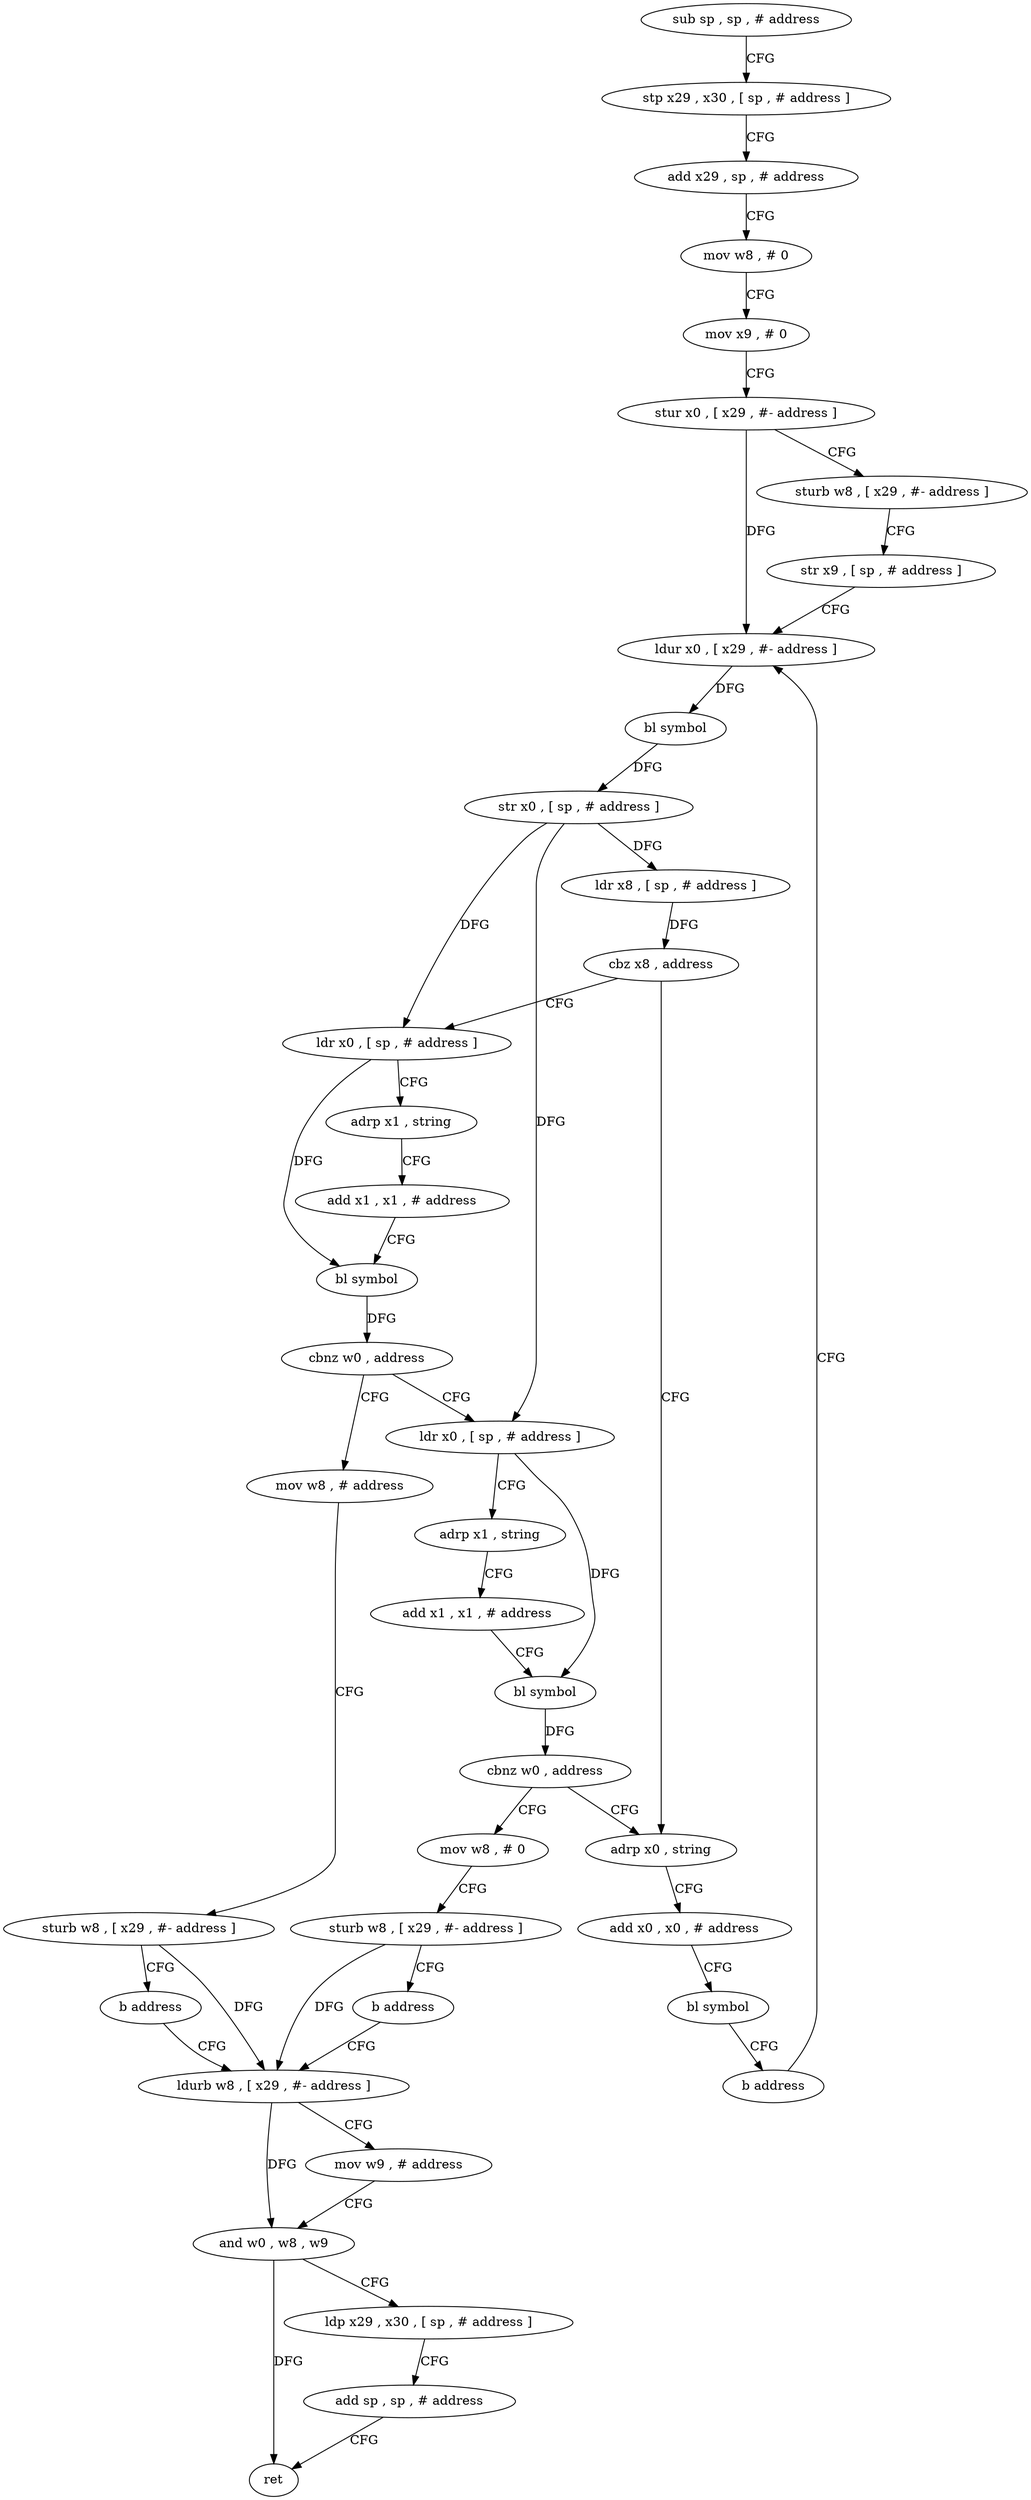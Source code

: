 digraph "func" {
"4215984" [label = "sub sp , sp , # address" ]
"4215988" [label = "stp x29 , x30 , [ sp , # address ]" ]
"4215992" [label = "add x29 , sp , # address" ]
"4215996" [label = "mov w8 , # 0" ]
"4216000" [label = "mov x9 , # 0" ]
"4216004" [label = "stur x0 , [ x29 , #- address ]" ]
"4216008" [label = "sturb w8 , [ x29 , #- address ]" ]
"4216012" [label = "str x9 , [ sp , # address ]" ]
"4216016" [label = "ldur x0 , [ x29 , #- address ]" ]
"4216100" [label = "adrp x0 , string" ]
"4216104" [label = "add x0 , x0 , # address" ]
"4216108" [label = "bl symbol" ]
"4216112" [label = "b address" ]
"4216036" [label = "ldr x0 , [ sp , # address ]" ]
"4216040" [label = "adrp x1 , string" ]
"4216044" [label = "add x1 , x1 , # address" ]
"4216048" [label = "bl symbol" ]
"4216052" [label = "cbnz w0 , address" ]
"4216068" [label = "ldr x0 , [ sp , # address ]" ]
"4216056" [label = "mov w8 , # address" ]
"4216020" [label = "bl symbol" ]
"4216024" [label = "str x0 , [ sp , # address ]" ]
"4216028" [label = "ldr x8 , [ sp , # address ]" ]
"4216032" [label = "cbz x8 , address" ]
"4216072" [label = "adrp x1 , string" ]
"4216076" [label = "add x1 , x1 , # address" ]
"4216080" [label = "bl symbol" ]
"4216084" [label = "cbnz w0 , address" ]
"4216088" [label = "mov w8 , # 0" ]
"4216060" [label = "sturb w8 , [ x29 , #- address ]" ]
"4216064" [label = "b address" ]
"4216116" [label = "ldurb w8 , [ x29 , #- address ]" ]
"4216092" [label = "sturb w8 , [ x29 , #- address ]" ]
"4216096" [label = "b address" ]
"4216120" [label = "mov w9 , # address" ]
"4216124" [label = "and w0 , w8 , w9" ]
"4216128" [label = "ldp x29 , x30 , [ sp , # address ]" ]
"4216132" [label = "add sp , sp , # address" ]
"4216136" [label = "ret" ]
"4215984" -> "4215988" [ label = "CFG" ]
"4215988" -> "4215992" [ label = "CFG" ]
"4215992" -> "4215996" [ label = "CFG" ]
"4215996" -> "4216000" [ label = "CFG" ]
"4216000" -> "4216004" [ label = "CFG" ]
"4216004" -> "4216008" [ label = "CFG" ]
"4216004" -> "4216016" [ label = "DFG" ]
"4216008" -> "4216012" [ label = "CFG" ]
"4216012" -> "4216016" [ label = "CFG" ]
"4216016" -> "4216020" [ label = "DFG" ]
"4216100" -> "4216104" [ label = "CFG" ]
"4216104" -> "4216108" [ label = "CFG" ]
"4216108" -> "4216112" [ label = "CFG" ]
"4216112" -> "4216016" [ label = "CFG" ]
"4216036" -> "4216040" [ label = "CFG" ]
"4216036" -> "4216048" [ label = "DFG" ]
"4216040" -> "4216044" [ label = "CFG" ]
"4216044" -> "4216048" [ label = "CFG" ]
"4216048" -> "4216052" [ label = "DFG" ]
"4216052" -> "4216068" [ label = "CFG" ]
"4216052" -> "4216056" [ label = "CFG" ]
"4216068" -> "4216072" [ label = "CFG" ]
"4216068" -> "4216080" [ label = "DFG" ]
"4216056" -> "4216060" [ label = "CFG" ]
"4216020" -> "4216024" [ label = "DFG" ]
"4216024" -> "4216028" [ label = "DFG" ]
"4216024" -> "4216036" [ label = "DFG" ]
"4216024" -> "4216068" [ label = "DFG" ]
"4216028" -> "4216032" [ label = "DFG" ]
"4216032" -> "4216100" [ label = "CFG" ]
"4216032" -> "4216036" [ label = "CFG" ]
"4216072" -> "4216076" [ label = "CFG" ]
"4216076" -> "4216080" [ label = "CFG" ]
"4216080" -> "4216084" [ label = "DFG" ]
"4216084" -> "4216100" [ label = "CFG" ]
"4216084" -> "4216088" [ label = "CFG" ]
"4216088" -> "4216092" [ label = "CFG" ]
"4216060" -> "4216064" [ label = "CFG" ]
"4216060" -> "4216116" [ label = "DFG" ]
"4216064" -> "4216116" [ label = "CFG" ]
"4216116" -> "4216120" [ label = "CFG" ]
"4216116" -> "4216124" [ label = "DFG" ]
"4216092" -> "4216096" [ label = "CFG" ]
"4216092" -> "4216116" [ label = "DFG" ]
"4216096" -> "4216116" [ label = "CFG" ]
"4216120" -> "4216124" [ label = "CFG" ]
"4216124" -> "4216128" [ label = "CFG" ]
"4216124" -> "4216136" [ label = "DFG" ]
"4216128" -> "4216132" [ label = "CFG" ]
"4216132" -> "4216136" [ label = "CFG" ]
}
